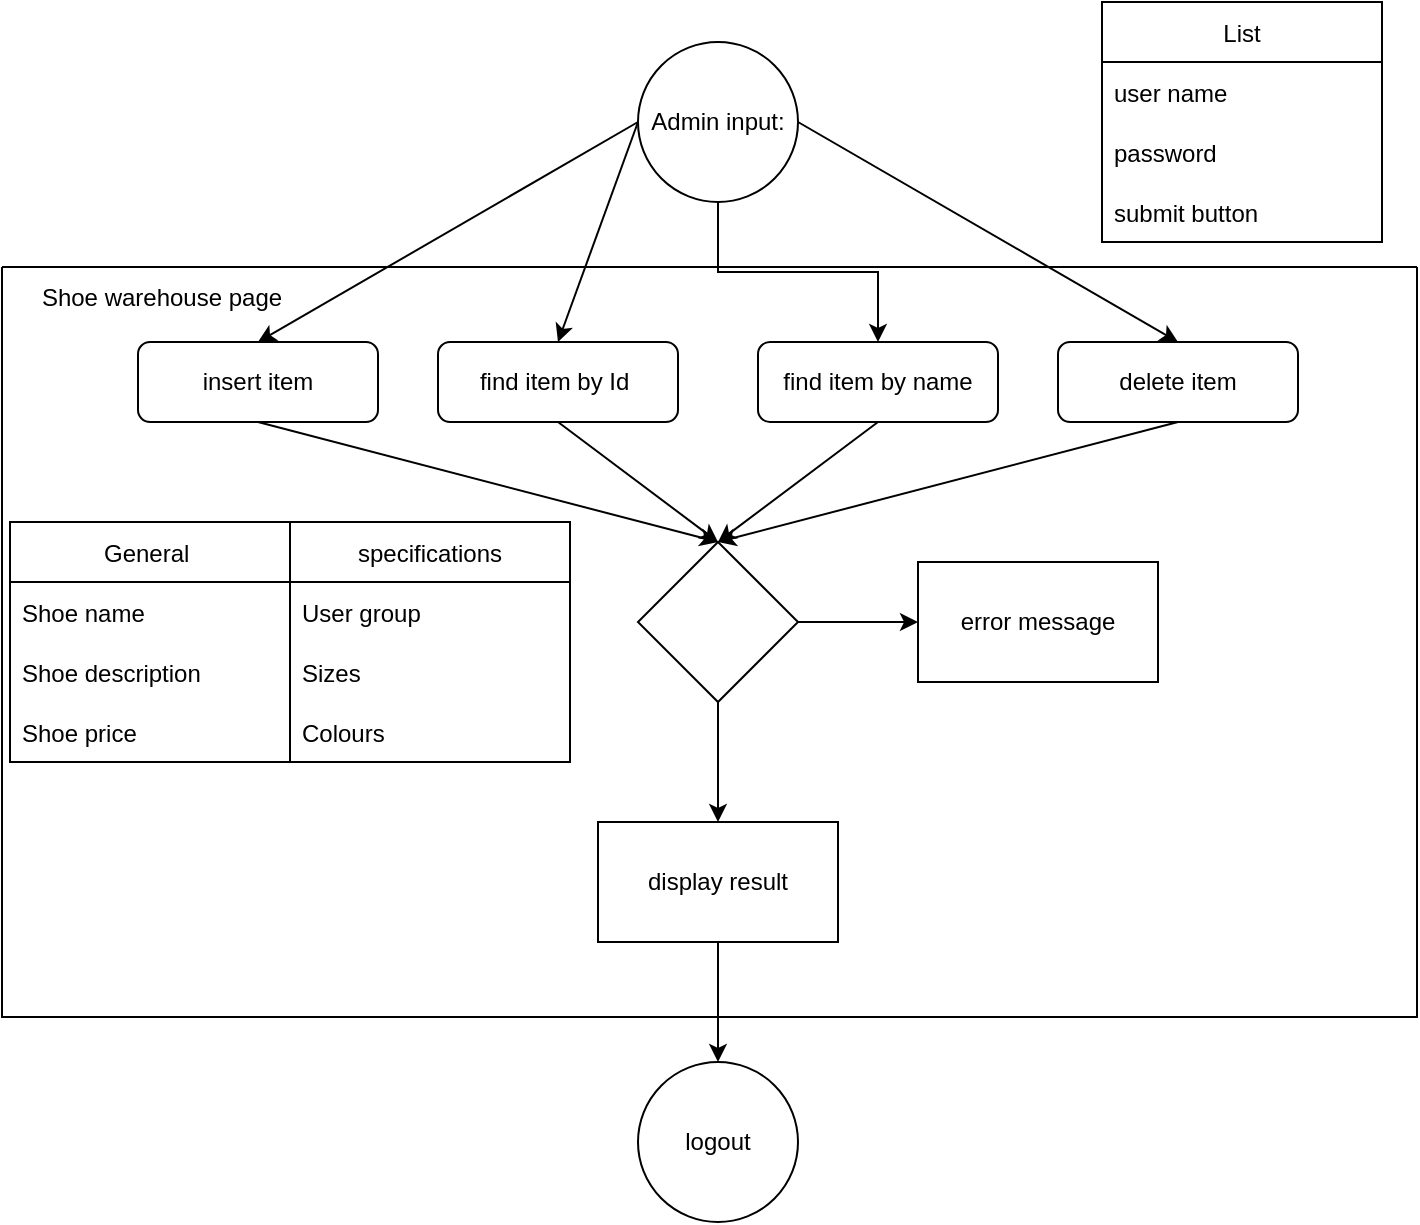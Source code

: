 <mxfile version="20.2.3" type="device" pages="2"><diagram id="C5RBs43oDa-KdzZeNtuy" name="Page-1"><mxGraphModel dx="782" dy="539" grid="1" gridSize="10" guides="1" tooltips="1" connect="1" arrows="1" fold="1" page="1" pageScale="1" pageWidth="827" pageHeight="1169" math="0" shadow="0"><root><mxCell id="WIyWlLk6GJQsqaUBKTNV-0"/><mxCell id="WIyWlLk6GJQsqaUBKTNV-1" parent="WIyWlLk6GJQsqaUBKTNV-0"/><mxCell id="DaYwMeDyqOeCCMBBfCQK-0" value="" style="swimlane;startSize=0;" vertex="1" parent="WIyWlLk6GJQsqaUBKTNV-1"><mxGeometry x="60" y="252.5" width="707.5" height="375" as="geometry"/></mxCell><mxCell id="DaYwMeDyqOeCCMBBfCQK-1" value="Shoe warehouse page" style="text;html=1;strokeColor=none;fillColor=none;align=center;verticalAlign=middle;whiteSpace=wrap;rounded=0;" vertex="1" parent="DaYwMeDyqOeCCMBBfCQK-0"><mxGeometry x="10" width="140" height="30" as="geometry"/></mxCell><mxCell id="FYkWghJ6icyZgyvmbyjB-6" value="&amp;nbsp;display result&amp;nbsp;" style="whiteSpace=wrap;html=1;" parent="DaYwMeDyqOeCCMBBfCQK-0" vertex="1"><mxGeometry x="298" y="277.5" width="120" height="60" as="geometry"/></mxCell><mxCell id="FYkWghJ6icyZgyvmbyjB-13" value="" style="endArrow=classic;html=1;rounded=0;exitX=1;exitY=0.5;exitDx=0;exitDy=0;entryX=0.5;entryY=0;entryDx=0;entryDy=0;" parent="WIyWlLk6GJQsqaUBKTNV-1" source="moXXHwIkH4sghzGNt0_8-0" target="moXXHwIkH4sghzGNt0_8-16" edge="1"><mxGeometry width="50" height="50" relative="1" as="geometry"><mxPoint x="494" y="240" as="sourcePoint"/><mxPoint x="544" y="190" as="targetPoint"/></mxGeometry></mxCell><mxCell id="WIyWlLk6GJQsqaUBKTNV-3" value="insert item" style="rounded=1;whiteSpace=wrap;html=1;fontSize=12;glass=0;strokeWidth=1;shadow=0;" parent="WIyWlLk6GJQsqaUBKTNV-1" vertex="1"><mxGeometry x="128" y="290" width="120" height="40" as="geometry"/></mxCell><mxCell id="FYkWghJ6icyZgyvmbyjB-10" value="" style="edgeStyle=orthogonalEdgeStyle;rounded=0;orthogonalLoop=1;jettySize=auto;html=1;" parent="WIyWlLk6GJQsqaUBKTNV-1" source="moXXHwIkH4sghzGNt0_8-0" target="moXXHwIkH4sghzGNt0_8-15" edge="1"><mxGeometry relative="1" as="geometry"/></mxCell><mxCell id="moXXHwIkH4sghzGNt0_8-0" value="Admin input:" style="ellipse;whiteSpace=wrap;html=1;aspect=fixed;" parent="WIyWlLk6GJQsqaUBKTNV-1" vertex="1"><mxGeometry x="378" y="140" width="80" height="80" as="geometry"/></mxCell><mxCell id="moXXHwIkH4sghzGNt0_8-1" value="List" style="swimlane;fontStyle=0;childLayout=stackLayout;horizontal=1;startSize=30;horizontalStack=0;resizeParent=1;resizeParentMax=0;resizeLast=0;collapsible=1;marginBottom=0;" parent="WIyWlLk6GJQsqaUBKTNV-1" vertex="1"><mxGeometry x="610" y="120" width="140" height="120" as="geometry"/></mxCell><mxCell id="moXXHwIkH4sghzGNt0_8-2" value="user name" style="text;strokeColor=none;fillColor=none;align=left;verticalAlign=middle;spacingLeft=4;spacingRight=4;overflow=hidden;points=[[0,0.5],[1,0.5]];portConstraint=eastwest;rotatable=0;" parent="moXXHwIkH4sghzGNt0_8-1" vertex="1"><mxGeometry y="30" width="140" height="30" as="geometry"/></mxCell><mxCell id="moXXHwIkH4sghzGNt0_8-3" value="password" style="text;strokeColor=none;fillColor=none;align=left;verticalAlign=middle;spacingLeft=4;spacingRight=4;overflow=hidden;points=[[0,0.5],[1,0.5]];portConstraint=eastwest;rotatable=0;" parent="moXXHwIkH4sghzGNt0_8-1" vertex="1"><mxGeometry y="60" width="140" height="30" as="geometry"/></mxCell><mxCell id="moXXHwIkH4sghzGNt0_8-4" value="submit button" style="text;strokeColor=none;fillColor=none;align=left;verticalAlign=middle;spacingLeft=4;spacingRight=4;overflow=hidden;points=[[0,0.5],[1,0.5]];portConstraint=eastwest;rotatable=0;" parent="moXXHwIkH4sghzGNt0_8-1" vertex="1"><mxGeometry y="90" width="140" height="30" as="geometry"/></mxCell><mxCell id="moXXHwIkH4sghzGNt0_8-5" value="General " style="swimlane;fontStyle=0;childLayout=stackLayout;horizontal=1;startSize=30;horizontalStack=0;resizeParent=1;resizeParentMax=0;resizeLast=0;collapsible=1;marginBottom=0;" parent="WIyWlLk6GJQsqaUBKTNV-1" vertex="1"><mxGeometry x="64" y="380" width="140" height="120" as="geometry"/></mxCell><mxCell id="moXXHwIkH4sghzGNt0_8-6" value="Shoe name" style="text;strokeColor=none;fillColor=none;align=left;verticalAlign=middle;spacingLeft=4;spacingRight=4;overflow=hidden;points=[[0,0.5],[1,0.5]];portConstraint=eastwest;rotatable=0;" parent="moXXHwIkH4sghzGNt0_8-5" vertex="1"><mxGeometry y="30" width="140" height="30" as="geometry"/></mxCell><mxCell id="moXXHwIkH4sghzGNt0_8-7" value="Shoe description" style="text;strokeColor=none;fillColor=none;align=left;verticalAlign=middle;spacingLeft=4;spacingRight=4;overflow=hidden;points=[[0,0.5],[1,0.5]];portConstraint=eastwest;rotatable=0;" parent="moXXHwIkH4sghzGNt0_8-5" vertex="1"><mxGeometry y="60" width="140" height="30" as="geometry"/></mxCell><mxCell id="moXXHwIkH4sghzGNt0_8-8" value="Shoe price" style="text;strokeColor=none;fillColor=none;align=left;verticalAlign=middle;spacingLeft=4;spacingRight=4;overflow=hidden;points=[[0,0.5],[1,0.5]];portConstraint=eastwest;rotatable=0;" parent="moXXHwIkH4sghzGNt0_8-5" vertex="1"><mxGeometry y="90" width="140" height="30" as="geometry"/></mxCell><mxCell id="moXXHwIkH4sghzGNt0_8-9" value="specifications" style="swimlane;fontStyle=0;childLayout=stackLayout;horizontal=1;startSize=30;horizontalStack=0;resizeParent=1;resizeParentMax=0;resizeLast=0;collapsible=1;marginBottom=0;" parent="WIyWlLk6GJQsqaUBKTNV-1" vertex="1"><mxGeometry x="204" y="380" width="140" height="120" as="geometry"/></mxCell><mxCell id="moXXHwIkH4sghzGNt0_8-10" value="User group" style="text;strokeColor=none;fillColor=none;align=left;verticalAlign=middle;spacingLeft=4;spacingRight=4;overflow=hidden;points=[[0,0.5],[1,0.5]];portConstraint=eastwest;rotatable=0;" parent="moXXHwIkH4sghzGNt0_8-9" vertex="1"><mxGeometry y="30" width="140" height="30" as="geometry"/></mxCell><mxCell id="moXXHwIkH4sghzGNt0_8-11" value="Sizes" style="text;strokeColor=none;fillColor=none;align=left;verticalAlign=middle;spacingLeft=4;spacingRight=4;overflow=hidden;points=[[0,0.5],[1,0.5]];portConstraint=eastwest;rotatable=0;" parent="moXXHwIkH4sghzGNt0_8-9" vertex="1"><mxGeometry y="60" width="140" height="30" as="geometry"/></mxCell><mxCell id="moXXHwIkH4sghzGNt0_8-12" value="Colours" style="text;strokeColor=none;fillColor=none;align=left;verticalAlign=middle;spacingLeft=4;spacingRight=4;overflow=hidden;points=[[0,0.5],[1,0.5]];portConstraint=eastwest;rotatable=0;" parent="moXXHwIkH4sghzGNt0_8-9" vertex="1"><mxGeometry y="90" width="140" height="30" as="geometry"/></mxCell><mxCell id="FYkWghJ6icyZgyvmbyjB-7" value="" style="edgeStyle=orthogonalEdgeStyle;rounded=0;orthogonalLoop=1;jettySize=auto;html=1;" parent="WIyWlLk6GJQsqaUBKTNV-1" source="moXXHwIkH4sghzGNt0_8-13" target="FYkWghJ6icyZgyvmbyjB-6" edge="1"><mxGeometry relative="1" as="geometry"/></mxCell><mxCell id="FYkWghJ6icyZgyvmbyjB-9" value="" style="edgeStyle=orthogonalEdgeStyle;rounded=0;orthogonalLoop=1;jettySize=auto;html=1;" parent="WIyWlLk6GJQsqaUBKTNV-1" source="moXXHwIkH4sghzGNt0_8-13" target="FYkWghJ6icyZgyvmbyjB-8" edge="1"><mxGeometry relative="1" as="geometry"/></mxCell><mxCell id="moXXHwIkH4sghzGNt0_8-13" value="" style="rhombus;whiteSpace=wrap;html=1;" parent="WIyWlLk6GJQsqaUBKTNV-1" vertex="1"><mxGeometry x="378" y="390" width="80" height="80" as="geometry"/></mxCell><mxCell id="moXXHwIkH4sghzGNt0_8-14" value="find item by Id&amp;nbsp;" style="rounded=1;whiteSpace=wrap;html=1;fontSize=12;glass=0;strokeWidth=1;shadow=0;" parent="WIyWlLk6GJQsqaUBKTNV-1" vertex="1"><mxGeometry x="278" y="290" width="120" height="40" as="geometry"/></mxCell><mxCell id="moXXHwIkH4sghzGNt0_8-15" value="find item by name" style="rounded=1;whiteSpace=wrap;html=1;fontSize=12;glass=0;strokeWidth=1;shadow=0;" parent="WIyWlLk6GJQsqaUBKTNV-1" vertex="1"><mxGeometry x="438" y="290" width="120" height="40" as="geometry"/></mxCell><mxCell id="moXXHwIkH4sghzGNt0_8-16" value="delete item" style="rounded=1;whiteSpace=wrap;html=1;fontSize=12;glass=0;strokeWidth=1;shadow=0;" parent="WIyWlLk6GJQsqaUBKTNV-1" vertex="1"><mxGeometry x="588" y="290" width="120" height="40" as="geometry"/></mxCell><mxCell id="FYkWghJ6icyZgyvmbyjB-1" value="" style="endArrow=classic;html=1;rounded=0;exitX=0.5;exitY=1;exitDx=0;exitDy=0;entryX=0.5;entryY=0;entryDx=0;entryDy=0;" parent="WIyWlLk6GJQsqaUBKTNV-1" source="WIyWlLk6GJQsqaUBKTNV-3" target="moXXHwIkH4sghzGNt0_8-13" edge="1"><mxGeometry width="50" height="50" relative="1" as="geometry"><mxPoint x="414" y="420" as="sourcePoint"/><mxPoint x="464" y="370" as="targetPoint"/></mxGeometry></mxCell><mxCell id="FYkWghJ6icyZgyvmbyjB-2" value="" style="endArrow=classic;html=1;rounded=0;exitX=0.5;exitY=1;exitDx=0;exitDy=0;entryX=0.5;entryY=0;entryDx=0;entryDy=0;" parent="WIyWlLk6GJQsqaUBKTNV-1" source="moXXHwIkH4sghzGNt0_8-14" target="moXXHwIkH4sghzGNt0_8-13" edge="1"><mxGeometry width="50" height="50" relative="1" as="geometry"><mxPoint x="414" y="420" as="sourcePoint"/><mxPoint x="464" y="370" as="targetPoint"/></mxGeometry></mxCell><mxCell id="FYkWghJ6icyZgyvmbyjB-4" value="" style="endArrow=classic;html=1;rounded=0;exitX=0.5;exitY=1;exitDx=0;exitDy=0;entryX=0.5;entryY=0;entryDx=0;entryDy=0;" parent="WIyWlLk6GJQsqaUBKTNV-1" source="moXXHwIkH4sghzGNt0_8-15" target="moXXHwIkH4sghzGNt0_8-13" edge="1"><mxGeometry width="50" height="50" relative="1" as="geometry"><mxPoint x="414" y="420" as="sourcePoint"/><mxPoint x="464" y="370" as="targetPoint"/></mxGeometry></mxCell><mxCell id="FYkWghJ6icyZgyvmbyjB-5" value="" style="endArrow=classic;html=1;rounded=0;exitX=0.5;exitY=1;exitDx=0;exitDy=0;" parent="WIyWlLk6GJQsqaUBKTNV-1" source="moXXHwIkH4sghzGNt0_8-16" edge="1"><mxGeometry width="50" height="50" relative="1" as="geometry"><mxPoint x="414" y="420" as="sourcePoint"/><mxPoint x="418" y="390" as="targetPoint"/></mxGeometry></mxCell><mxCell id="FYkWghJ6icyZgyvmbyjB-8" value="error message" style="whiteSpace=wrap;html=1;" parent="WIyWlLk6GJQsqaUBKTNV-1" vertex="1"><mxGeometry x="518" y="400" width="120" height="60" as="geometry"/></mxCell><mxCell id="FYkWghJ6icyZgyvmbyjB-11" value="" style="endArrow=classic;html=1;rounded=0;entryX=0.5;entryY=0;entryDx=0;entryDy=0;exitX=0;exitY=0.5;exitDx=0;exitDy=0;" parent="WIyWlLk6GJQsqaUBKTNV-1" source="moXXHwIkH4sghzGNt0_8-0" target="moXXHwIkH4sghzGNt0_8-14" edge="1"><mxGeometry width="50" height="50" relative="1" as="geometry"><mxPoint x="424" y="220" as="sourcePoint"/><mxPoint x="484" y="340" as="targetPoint"/></mxGeometry></mxCell><mxCell id="FYkWghJ6icyZgyvmbyjB-12" value="" style="endArrow=classic;html=1;rounded=0;entryX=0.5;entryY=0;entryDx=0;entryDy=0;exitX=0;exitY=0.5;exitDx=0;exitDy=0;" parent="WIyWlLk6GJQsqaUBKTNV-1" source="moXXHwIkH4sghzGNt0_8-0" target="WIyWlLk6GJQsqaUBKTNV-3" edge="1"><mxGeometry width="50" height="50" relative="1" as="geometry"><mxPoint x="294" y="240" as="sourcePoint"/><mxPoint x="344" y="190" as="targetPoint"/></mxGeometry></mxCell><mxCell id="DaYwMeDyqOeCCMBBfCQK-2" value="logout" style="ellipse;whiteSpace=wrap;html=1;aspect=fixed;" vertex="1" parent="WIyWlLk6GJQsqaUBKTNV-1"><mxGeometry x="378" y="650" width="80" height="80" as="geometry"/></mxCell><mxCell id="DaYwMeDyqOeCCMBBfCQK-3" value="" style="edgeStyle=orthogonalEdgeStyle;rounded=0;orthogonalLoop=1;jettySize=auto;html=1;" edge="1" parent="WIyWlLk6GJQsqaUBKTNV-1" source="FYkWghJ6icyZgyvmbyjB-6" target="DaYwMeDyqOeCCMBBfCQK-2"><mxGeometry relative="1" as="geometry"/></mxCell></root></mxGraphModel></diagram><diagram id="VpQxhpDWJbnP_i57Hngt" name="Page-2"><mxGraphModel dx="782" dy="539" grid="1" gridSize="10" guides="1" tooltips="1" connect="1" arrows="1" fold="1" page="1" pageScale="1" pageWidth="850" pageHeight="1100" math="0" shadow="0"><root><mxCell id="0"/><mxCell id="1" parent="0"/></root></mxGraphModel></diagram></mxfile>